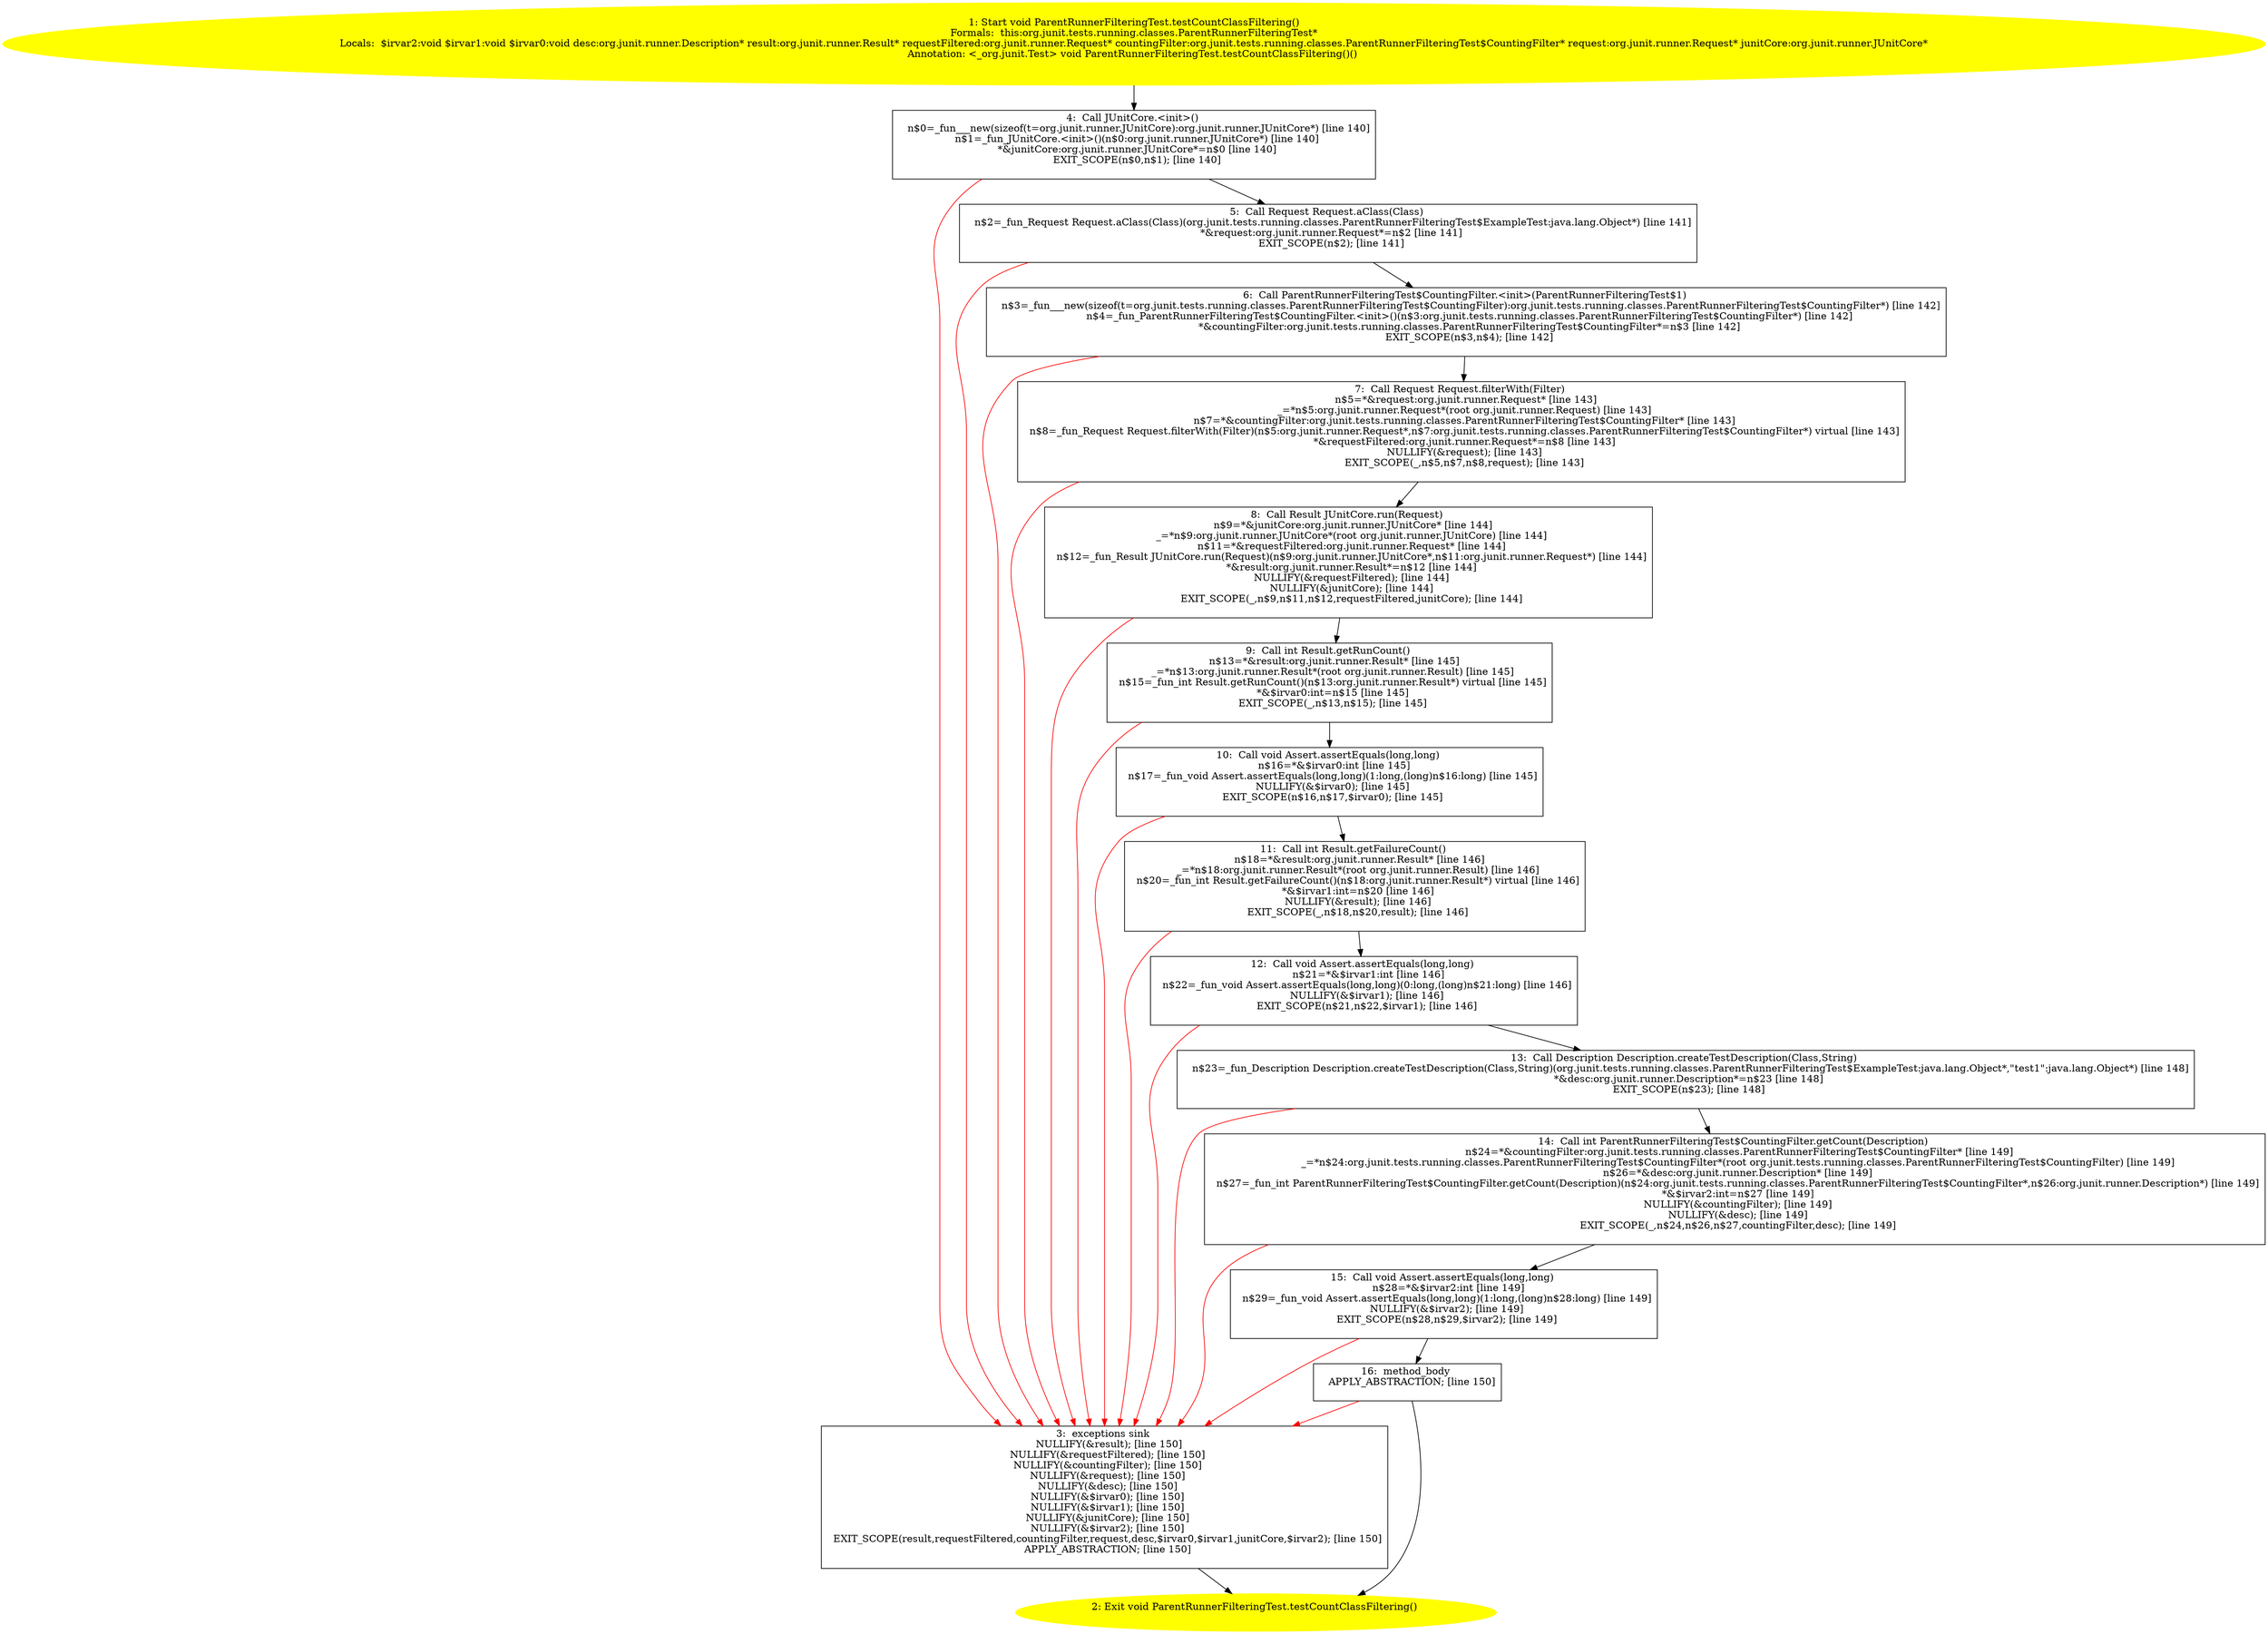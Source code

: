 /* @generated */
digraph cfg {
"org.junit.tests.running.classes.ParentRunnerFilteringTest.testCountClassFiltering():void.64ff919e30c8cef6e044b49420470001_1" [label="1: Start void ParentRunnerFilteringTest.testCountClassFiltering()\nFormals:  this:org.junit.tests.running.classes.ParentRunnerFilteringTest*\nLocals:  $irvar2:void $irvar1:void $irvar0:void desc:org.junit.runner.Description* result:org.junit.runner.Result* requestFiltered:org.junit.runner.Request* countingFilter:org.junit.tests.running.classes.ParentRunnerFilteringTest$CountingFilter* request:org.junit.runner.Request* junitCore:org.junit.runner.JUnitCore*\nAnnotation: <_org.junit.Test> void ParentRunnerFilteringTest.testCountClassFiltering()() \n  " color=yellow style=filled]
	

	 "org.junit.tests.running.classes.ParentRunnerFilteringTest.testCountClassFiltering():void.64ff919e30c8cef6e044b49420470001_1" -> "org.junit.tests.running.classes.ParentRunnerFilteringTest.testCountClassFiltering():void.64ff919e30c8cef6e044b49420470001_4" ;
"org.junit.tests.running.classes.ParentRunnerFilteringTest.testCountClassFiltering():void.64ff919e30c8cef6e044b49420470001_2" [label="2: Exit void ParentRunnerFilteringTest.testCountClassFiltering() \n  " color=yellow style=filled]
	

"org.junit.tests.running.classes.ParentRunnerFilteringTest.testCountClassFiltering():void.64ff919e30c8cef6e044b49420470001_3" [label="3:  exceptions sink \n   NULLIFY(&result); [line 150]\n  NULLIFY(&requestFiltered); [line 150]\n  NULLIFY(&countingFilter); [line 150]\n  NULLIFY(&request); [line 150]\n  NULLIFY(&desc); [line 150]\n  NULLIFY(&$irvar0); [line 150]\n  NULLIFY(&$irvar1); [line 150]\n  NULLIFY(&junitCore); [line 150]\n  NULLIFY(&$irvar2); [line 150]\n  EXIT_SCOPE(result,requestFiltered,countingFilter,request,desc,$irvar0,$irvar1,junitCore,$irvar2); [line 150]\n  APPLY_ABSTRACTION; [line 150]\n " shape="box"]
	

	 "org.junit.tests.running.classes.ParentRunnerFilteringTest.testCountClassFiltering():void.64ff919e30c8cef6e044b49420470001_3" -> "org.junit.tests.running.classes.ParentRunnerFilteringTest.testCountClassFiltering():void.64ff919e30c8cef6e044b49420470001_2" ;
"org.junit.tests.running.classes.ParentRunnerFilteringTest.testCountClassFiltering():void.64ff919e30c8cef6e044b49420470001_4" [label="4:  Call JUnitCore.<init>() \n   n$0=_fun___new(sizeof(t=org.junit.runner.JUnitCore):org.junit.runner.JUnitCore*) [line 140]\n  n$1=_fun_JUnitCore.<init>()(n$0:org.junit.runner.JUnitCore*) [line 140]\n  *&junitCore:org.junit.runner.JUnitCore*=n$0 [line 140]\n  EXIT_SCOPE(n$0,n$1); [line 140]\n " shape="box"]
	

	 "org.junit.tests.running.classes.ParentRunnerFilteringTest.testCountClassFiltering():void.64ff919e30c8cef6e044b49420470001_4" -> "org.junit.tests.running.classes.ParentRunnerFilteringTest.testCountClassFiltering():void.64ff919e30c8cef6e044b49420470001_5" ;
	 "org.junit.tests.running.classes.ParentRunnerFilteringTest.testCountClassFiltering():void.64ff919e30c8cef6e044b49420470001_4" -> "org.junit.tests.running.classes.ParentRunnerFilteringTest.testCountClassFiltering():void.64ff919e30c8cef6e044b49420470001_3" [color="red" ];
"org.junit.tests.running.classes.ParentRunnerFilteringTest.testCountClassFiltering():void.64ff919e30c8cef6e044b49420470001_5" [label="5:  Call Request Request.aClass(Class) \n   n$2=_fun_Request Request.aClass(Class)(org.junit.tests.running.classes.ParentRunnerFilteringTest$ExampleTest:java.lang.Object*) [line 141]\n  *&request:org.junit.runner.Request*=n$2 [line 141]\n  EXIT_SCOPE(n$2); [line 141]\n " shape="box"]
	

	 "org.junit.tests.running.classes.ParentRunnerFilteringTest.testCountClassFiltering():void.64ff919e30c8cef6e044b49420470001_5" -> "org.junit.tests.running.classes.ParentRunnerFilteringTest.testCountClassFiltering():void.64ff919e30c8cef6e044b49420470001_6" ;
	 "org.junit.tests.running.classes.ParentRunnerFilteringTest.testCountClassFiltering():void.64ff919e30c8cef6e044b49420470001_5" -> "org.junit.tests.running.classes.ParentRunnerFilteringTest.testCountClassFiltering():void.64ff919e30c8cef6e044b49420470001_3" [color="red" ];
"org.junit.tests.running.classes.ParentRunnerFilteringTest.testCountClassFiltering():void.64ff919e30c8cef6e044b49420470001_6" [label="6:  Call ParentRunnerFilteringTest$CountingFilter.<init>(ParentRunnerFilteringTest$1) \n   n$3=_fun___new(sizeof(t=org.junit.tests.running.classes.ParentRunnerFilteringTest$CountingFilter):org.junit.tests.running.classes.ParentRunnerFilteringTest$CountingFilter*) [line 142]\n  n$4=_fun_ParentRunnerFilteringTest$CountingFilter.<init>()(n$3:org.junit.tests.running.classes.ParentRunnerFilteringTest$CountingFilter*) [line 142]\n  *&countingFilter:org.junit.tests.running.classes.ParentRunnerFilteringTest$CountingFilter*=n$3 [line 142]\n  EXIT_SCOPE(n$3,n$4); [line 142]\n " shape="box"]
	

	 "org.junit.tests.running.classes.ParentRunnerFilteringTest.testCountClassFiltering():void.64ff919e30c8cef6e044b49420470001_6" -> "org.junit.tests.running.classes.ParentRunnerFilteringTest.testCountClassFiltering():void.64ff919e30c8cef6e044b49420470001_7" ;
	 "org.junit.tests.running.classes.ParentRunnerFilteringTest.testCountClassFiltering():void.64ff919e30c8cef6e044b49420470001_6" -> "org.junit.tests.running.classes.ParentRunnerFilteringTest.testCountClassFiltering():void.64ff919e30c8cef6e044b49420470001_3" [color="red" ];
"org.junit.tests.running.classes.ParentRunnerFilteringTest.testCountClassFiltering():void.64ff919e30c8cef6e044b49420470001_7" [label="7:  Call Request Request.filterWith(Filter) \n   n$5=*&request:org.junit.runner.Request* [line 143]\n  _=*n$5:org.junit.runner.Request*(root org.junit.runner.Request) [line 143]\n  n$7=*&countingFilter:org.junit.tests.running.classes.ParentRunnerFilteringTest$CountingFilter* [line 143]\n  n$8=_fun_Request Request.filterWith(Filter)(n$5:org.junit.runner.Request*,n$7:org.junit.tests.running.classes.ParentRunnerFilteringTest$CountingFilter*) virtual [line 143]\n  *&requestFiltered:org.junit.runner.Request*=n$8 [line 143]\n  NULLIFY(&request); [line 143]\n  EXIT_SCOPE(_,n$5,n$7,n$8,request); [line 143]\n " shape="box"]
	

	 "org.junit.tests.running.classes.ParentRunnerFilteringTest.testCountClassFiltering():void.64ff919e30c8cef6e044b49420470001_7" -> "org.junit.tests.running.classes.ParentRunnerFilteringTest.testCountClassFiltering():void.64ff919e30c8cef6e044b49420470001_8" ;
	 "org.junit.tests.running.classes.ParentRunnerFilteringTest.testCountClassFiltering():void.64ff919e30c8cef6e044b49420470001_7" -> "org.junit.tests.running.classes.ParentRunnerFilteringTest.testCountClassFiltering():void.64ff919e30c8cef6e044b49420470001_3" [color="red" ];
"org.junit.tests.running.classes.ParentRunnerFilteringTest.testCountClassFiltering():void.64ff919e30c8cef6e044b49420470001_8" [label="8:  Call Result JUnitCore.run(Request) \n   n$9=*&junitCore:org.junit.runner.JUnitCore* [line 144]\n  _=*n$9:org.junit.runner.JUnitCore*(root org.junit.runner.JUnitCore) [line 144]\n  n$11=*&requestFiltered:org.junit.runner.Request* [line 144]\n  n$12=_fun_Result JUnitCore.run(Request)(n$9:org.junit.runner.JUnitCore*,n$11:org.junit.runner.Request*) [line 144]\n  *&result:org.junit.runner.Result*=n$12 [line 144]\n  NULLIFY(&requestFiltered); [line 144]\n  NULLIFY(&junitCore); [line 144]\n  EXIT_SCOPE(_,n$9,n$11,n$12,requestFiltered,junitCore); [line 144]\n " shape="box"]
	

	 "org.junit.tests.running.classes.ParentRunnerFilteringTest.testCountClassFiltering():void.64ff919e30c8cef6e044b49420470001_8" -> "org.junit.tests.running.classes.ParentRunnerFilteringTest.testCountClassFiltering():void.64ff919e30c8cef6e044b49420470001_9" ;
	 "org.junit.tests.running.classes.ParentRunnerFilteringTest.testCountClassFiltering():void.64ff919e30c8cef6e044b49420470001_8" -> "org.junit.tests.running.classes.ParentRunnerFilteringTest.testCountClassFiltering():void.64ff919e30c8cef6e044b49420470001_3" [color="red" ];
"org.junit.tests.running.classes.ParentRunnerFilteringTest.testCountClassFiltering():void.64ff919e30c8cef6e044b49420470001_9" [label="9:  Call int Result.getRunCount() \n   n$13=*&result:org.junit.runner.Result* [line 145]\n  _=*n$13:org.junit.runner.Result*(root org.junit.runner.Result) [line 145]\n  n$15=_fun_int Result.getRunCount()(n$13:org.junit.runner.Result*) virtual [line 145]\n  *&$irvar0:int=n$15 [line 145]\n  EXIT_SCOPE(_,n$13,n$15); [line 145]\n " shape="box"]
	

	 "org.junit.tests.running.classes.ParentRunnerFilteringTest.testCountClassFiltering():void.64ff919e30c8cef6e044b49420470001_9" -> "org.junit.tests.running.classes.ParentRunnerFilteringTest.testCountClassFiltering():void.64ff919e30c8cef6e044b49420470001_10" ;
	 "org.junit.tests.running.classes.ParentRunnerFilteringTest.testCountClassFiltering():void.64ff919e30c8cef6e044b49420470001_9" -> "org.junit.tests.running.classes.ParentRunnerFilteringTest.testCountClassFiltering():void.64ff919e30c8cef6e044b49420470001_3" [color="red" ];
"org.junit.tests.running.classes.ParentRunnerFilteringTest.testCountClassFiltering():void.64ff919e30c8cef6e044b49420470001_10" [label="10:  Call void Assert.assertEquals(long,long) \n   n$16=*&$irvar0:int [line 145]\n  n$17=_fun_void Assert.assertEquals(long,long)(1:long,(long)n$16:long) [line 145]\n  NULLIFY(&$irvar0); [line 145]\n  EXIT_SCOPE(n$16,n$17,$irvar0); [line 145]\n " shape="box"]
	

	 "org.junit.tests.running.classes.ParentRunnerFilteringTest.testCountClassFiltering():void.64ff919e30c8cef6e044b49420470001_10" -> "org.junit.tests.running.classes.ParentRunnerFilteringTest.testCountClassFiltering():void.64ff919e30c8cef6e044b49420470001_11" ;
	 "org.junit.tests.running.classes.ParentRunnerFilteringTest.testCountClassFiltering():void.64ff919e30c8cef6e044b49420470001_10" -> "org.junit.tests.running.classes.ParentRunnerFilteringTest.testCountClassFiltering():void.64ff919e30c8cef6e044b49420470001_3" [color="red" ];
"org.junit.tests.running.classes.ParentRunnerFilteringTest.testCountClassFiltering():void.64ff919e30c8cef6e044b49420470001_11" [label="11:  Call int Result.getFailureCount() \n   n$18=*&result:org.junit.runner.Result* [line 146]\n  _=*n$18:org.junit.runner.Result*(root org.junit.runner.Result) [line 146]\n  n$20=_fun_int Result.getFailureCount()(n$18:org.junit.runner.Result*) virtual [line 146]\n  *&$irvar1:int=n$20 [line 146]\n  NULLIFY(&result); [line 146]\n  EXIT_SCOPE(_,n$18,n$20,result); [line 146]\n " shape="box"]
	

	 "org.junit.tests.running.classes.ParentRunnerFilteringTest.testCountClassFiltering():void.64ff919e30c8cef6e044b49420470001_11" -> "org.junit.tests.running.classes.ParentRunnerFilteringTest.testCountClassFiltering():void.64ff919e30c8cef6e044b49420470001_12" ;
	 "org.junit.tests.running.classes.ParentRunnerFilteringTest.testCountClassFiltering():void.64ff919e30c8cef6e044b49420470001_11" -> "org.junit.tests.running.classes.ParentRunnerFilteringTest.testCountClassFiltering():void.64ff919e30c8cef6e044b49420470001_3" [color="red" ];
"org.junit.tests.running.classes.ParentRunnerFilteringTest.testCountClassFiltering():void.64ff919e30c8cef6e044b49420470001_12" [label="12:  Call void Assert.assertEquals(long,long) \n   n$21=*&$irvar1:int [line 146]\n  n$22=_fun_void Assert.assertEquals(long,long)(0:long,(long)n$21:long) [line 146]\n  NULLIFY(&$irvar1); [line 146]\n  EXIT_SCOPE(n$21,n$22,$irvar1); [line 146]\n " shape="box"]
	

	 "org.junit.tests.running.classes.ParentRunnerFilteringTest.testCountClassFiltering():void.64ff919e30c8cef6e044b49420470001_12" -> "org.junit.tests.running.classes.ParentRunnerFilteringTest.testCountClassFiltering():void.64ff919e30c8cef6e044b49420470001_13" ;
	 "org.junit.tests.running.classes.ParentRunnerFilteringTest.testCountClassFiltering():void.64ff919e30c8cef6e044b49420470001_12" -> "org.junit.tests.running.classes.ParentRunnerFilteringTest.testCountClassFiltering():void.64ff919e30c8cef6e044b49420470001_3" [color="red" ];
"org.junit.tests.running.classes.ParentRunnerFilteringTest.testCountClassFiltering():void.64ff919e30c8cef6e044b49420470001_13" [label="13:  Call Description Description.createTestDescription(Class,String) \n   n$23=_fun_Description Description.createTestDescription(Class,String)(org.junit.tests.running.classes.ParentRunnerFilteringTest$ExampleTest:java.lang.Object*,\"test1\":java.lang.Object*) [line 148]\n  *&desc:org.junit.runner.Description*=n$23 [line 148]\n  EXIT_SCOPE(n$23); [line 148]\n " shape="box"]
	

	 "org.junit.tests.running.classes.ParentRunnerFilteringTest.testCountClassFiltering():void.64ff919e30c8cef6e044b49420470001_13" -> "org.junit.tests.running.classes.ParentRunnerFilteringTest.testCountClassFiltering():void.64ff919e30c8cef6e044b49420470001_14" ;
	 "org.junit.tests.running.classes.ParentRunnerFilteringTest.testCountClassFiltering():void.64ff919e30c8cef6e044b49420470001_13" -> "org.junit.tests.running.classes.ParentRunnerFilteringTest.testCountClassFiltering():void.64ff919e30c8cef6e044b49420470001_3" [color="red" ];
"org.junit.tests.running.classes.ParentRunnerFilteringTest.testCountClassFiltering():void.64ff919e30c8cef6e044b49420470001_14" [label="14:  Call int ParentRunnerFilteringTest$CountingFilter.getCount(Description) \n   n$24=*&countingFilter:org.junit.tests.running.classes.ParentRunnerFilteringTest$CountingFilter* [line 149]\n  _=*n$24:org.junit.tests.running.classes.ParentRunnerFilteringTest$CountingFilter*(root org.junit.tests.running.classes.ParentRunnerFilteringTest$CountingFilter) [line 149]\n  n$26=*&desc:org.junit.runner.Description* [line 149]\n  n$27=_fun_int ParentRunnerFilteringTest$CountingFilter.getCount(Description)(n$24:org.junit.tests.running.classes.ParentRunnerFilteringTest$CountingFilter*,n$26:org.junit.runner.Description*) [line 149]\n  *&$irvar2:int=n$27 [line 149]\n  NULLIFY(&countingFilter); [line 149]\n  NULLIFY(&desc); [line 149]\n  EXIT_SCOPE(_,n$24,n$26,n$27,countingFilter,desc); [line 149]\n " shape="box"]
	

	 "org.junit.tests.running.classes.ParentRunnerFilteringTest.testCountClassFiltering():void.64ff919e30c8cef6e044b49420470001_14" -> "org.junit.tests.running.classes.ParentRunnerFilteringTest.testCountClassFiltering():void.64ff919e30c8cef6e044b49420470001_15" ;
	 "org.junit.tests.running.classes.ParentRunnerFilteringTest.testCountClassFiltering():void.64ff919e30c8cef6e044b49420470001_14" -> "org.junit.tests.running.classes.ParentRunnerFilteringTest.testCountClassFiltering():void.64ff919e30c8cef6e044b49420470001_3" [color="red" ];
"org.junit.tests.running.classes.ParentRunnerFilteringTest.testCountClassFiltering():void.64ff919e30c8cef6e044b49420470001_15" [label="15:  Call void Assert.assertEquals(long,long) \n   n$28=*&$irvar2:int [line 149]\n  n$29=_fun_void Assert.assertEquals(long,long)(1:long,(long)n$28:long) [line 149]\n  NULLIFY(&$irvar2); [line 149]\n  EXIT_SCOPE(n$28,n$29,$irvar2); [line 149]\n " shape="box"]
	

	 "org.junit.tests.running.classes.ParentRunnerFilteringTest.testCountClassFiltering():void.64ff919e30c8cef6e044b49420470001_15" -> "org.junit.tests.running.classes.ParentRunnerFilteringTest.testCountClassFiltering():void.64ff919e30c8cef6e044b49420470001_16" ;
	 "org.junit.tests.running.classes.ParentRunnerFilteringTest.testCountClassFiltering():void.64ff919e30c8cef6e044b49420470001_15" -> "org.junit.tests.running.classes.ParentRunnerFilteringTest.testCountClassFiltering():void.64ff919e30c8cef6e044b49420470001_3" [color="red" ];
"org.junit.tests.running.classes.ParentRunnerFilteringTest.testCountClassFiltering():void.64ff919e30c8cef6e044b49420470001_16" [label="16:  method_body \n   APPLY_ABSTRACTION; [line 150]\n " shape="box"]
	

	 "org.junit.tests.running.classes.ParentRunnerFilteringTest.testCountClassFiltering():void.64ff919e30c8cef6e044b49420470001_16" -> "org.junit.tests.running.classes.ParentRunnerFilteringTest.testCountClassFiltering():void.64ff919e30c8cef6e044b49420470001_2" ;
	 "org.junit.tests.running.classes.ParentRunnerFilteringTest.testCountClassFiltering():void.64ff919e30c8cef6e044b49420470001_16" -> "org.junit.tests.running.classes.ParentRunnerFilteringTest.testCountClassFiltering():void.64ff919e30c8cef6e044b49420470001_3" [color="red" ];
}
